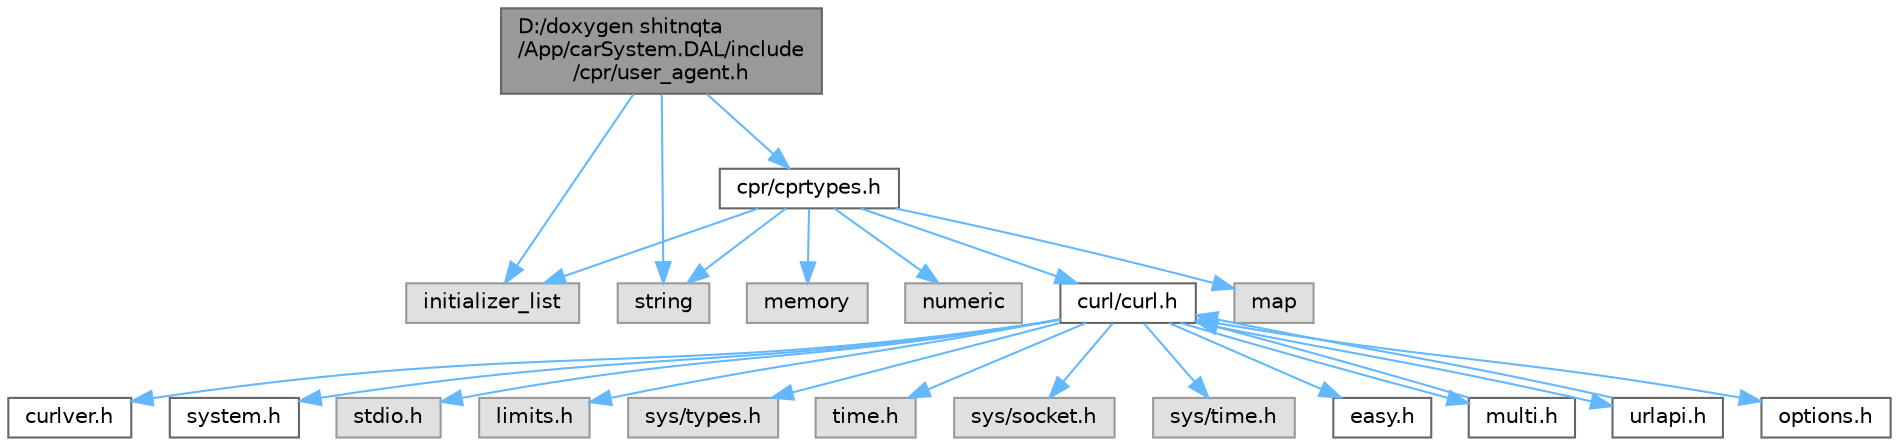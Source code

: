 digraph "D:/doxygen shitnqta/App/carSystem.DAL/include/cpr/user_agent.h"
{
 // INTERACTIVE_SVG=YES
 // LATEX_PDF_SIZE
  bgcolor="transparent";
  edge [fontname=Helvetica,fontsize=10,labelfontname=Helvetica,labelfontsize=10];
  node [fontname=Helvetica,fontsize=10,shape=box,height=0.2,width=0.4];
  Node1 [id="Node000001",label="D:/doxygen shitnqta\l/App/carSystem.DAL/include\l/cpr/user_agent.h",height=0.2,width=0.4,color="gray40", fillcolor="grey60", style="filled", fontcolor="black",tooltip=" "];
  Node1 -> Node2 [id="edge24_Node000001_Node000002",color="steelblue1",style="solid",tooltip=" "];
  Node2 [id="Node000002",label="initializer_list",height=0.2,width=0.4,color="grey60", fillcolor="#E0E0E0", style="filled",tooltip=" "];
  Node1 -> Node3 [id="edge25_Node000001_Node000003",color="steelblue1",style="solid",tooltip=" "];
  Node3 [id="Node000003",label="string",height=0.2,width=0.4,color="grey60", fillcolor="#E0E0E0", style="filled",tooltip=" "];
  Node1 -> Node4 [id="edge26_Node000001_Node000004",color="steelblue1",style="solid",tooltip=" "];
  Node4 [id="Node000004",label="cpr/cprtypes.h",height=0.2,width=0.4,color="grey40", fillcolor="white", style="filled",URL="$a00035.html",tooltip=" "];
  Node4 -> Node5 [id="edge27_Node000004_Node000005",color="steelblue1",style="solid",tooltip=" "];
  Node5 [id="Node000005",label="curl/curl.h",height=0.2,width=0.4,color="grey40", fillcolor="white", style="filled",URL="$a00113.html",tooltip=" "];
  Node5 -> Node6 [id="edge28_Node000005_Node000006",color="steelblue1",style="solid",tooltip=" "];
  Node6 [id="Node000006",label="curlver.h",height=0.2,width=0.4,color="grey40", fillcolor="white", style="filled",URL="$a00116.html",tooltip=" "];
  Node5 -> Node7 [id="edge29_Node000005_Node000007",color="steelblue1",style="solid",tooltip=" "];
  Node7 [id="Node000007",label="system.h",height=0.2,width=0.4,color="grey40", fillcolor="white", style="filled",URL="$a00134.html",tooltip=" "];
  Node5 -> Node8 [id="edge30_Node000005_Node000008",color="steelblue1",style="solid",tooltip=" "];
  Node8 [id="Node000008",label="stdio.h",height=0.2,width=0.4,color="grey60", fillcolor="#E0E0E0", style="filled",tooltip=" "];
  Node5 -> Node9 [id="edge31_Node000005_Node000009",color="steelblue1",style="solid",tooltip=" "];
  Node9 [id="Node000009",label="limits.h",height=0.2,width=0.4,color="grey60", fillcolor="#E0E0E0", style="filled",tooltip=" "];
  Node5 -> Node10 [id="edge32_Node000005_Node000010",color="steelblue1",style="solid",tooltip=" "];
  Node10 [id="Node000010",label="sys/types.h",height=0.2,width=0.4,color="grey60", fillcolor="#E0E0E0", style="filled",tooltip=" "];
  Node5 -> Node11 [id="edge33_Node000005_Node000011",color="steelblue1",style="solid",tooltip=" "];
  Node11 [id="Node000011",label="time.h",height=0.2,width=0.4,color="grey60", fillcolor="#E0E0E0", style="filled",tooltip=" "];
  Node5 -> Node12 [id="edge34_Node000005_Node000012",color="steelblue1",style="solid",tooltip=" "];
  Node12 [id="Node000012",label="sys/socket.h",height=0.2,width=0.4,color="grey60", fillcolor="#E0E0E0", style="filled",tooltip=" "];
  Node5 -> Node13 [id="edge35_Node000005_Node000013",color="steelblue1",style="solid",tooltip=" "];
  Node13 [id="Node000013",label="sys/time.h",height=0.2,width=0.4,color="grey60", fillcolor="#E0E0E0", style="filled",tooltip=" "];
  Node5 -> Node14 [id="edge36_Node000005_Node000014",color="steelblue1",style="solid",tooltip=" "];
  Node14 [id="Node000014",label="easy.h",height=0.2,width=0.4,color="grey40", fillcolor="white", style="filled",URL="$a00119.html",tooltip=" "];
  Node5 -> Node15 [id="edge37_Node000005_Node000015",color="steelblue1",style="solid",tooltip=" "];
  Node15 [id="Node000015",label="multi.h",height=0.2,width=0.4,color="grey40", fillcolor="white", style="filled",URL="$a00125.html",tooltip=" "];
  Node15 -> Node5 [id="edge38_Node000015_Node000005",color="steelblue1",style="solid",tooltip=" "];
  Node5 -> Node16 [id="edge39_Node000005_Node000016",color="steelblue1",style="solid",tooltip=" "];
  Node16 [id="Node000016",label="urlapi.h",height=0.2,width=0.4,color="grey40", fillcolor="white", style="filled",URL="$a00140.html",tooltip=" "];
  Node16 -> Node5 [id="edge40_Node000016_Node000005",color="steelblue1",style="solid",tooltip=" "];
  Node5 -> Node17 [id="edge41_Node000005_Node000017",color="steelblue1",style="solid",tooltip=" "];
  Node17 [id="Node000017",label="options.h",height=0.2,width=0.4,color="grey40", fillcolor="white", style="filled",URL="$a00128.html",tooltip=" "];
  Node4 -> Node2 [id="edge42_Node000004_Node000002",color="steelblue1",style="solid",tooltip=" "];
  Node4 -> Node18 [id="edge43_Node000004_Node000018",color="steelblue1",style="solid",tooltip=" "];
  Node18 [id="Node000018",label="map",height=0.2,width=0.4,color="grey60", fillcolor="#E0E0E0", style="filled",tooltip=" "];
  Node4 -> Node19 [id="edge44_Node000004_Node000019",color="steelblue1",style="solid",tooltip=" "];
  Node19 [id="Node000019",label="memory",height=0.2,width=0.4,color="grey60", fillcolor="#E0E0E0", style="filled",tooltip=" "];
  Node4 -> Node20 [id="edge45_Node000004_Node000020",color="steelblue1",style="solid",tooltip=" "];
  Node20 [id="Node000020",label="numeric",height=0.2,width=0.4,color="grey60", fillcolor="#E0E0E0", style="filled",tooltip=" "];
  Node4 -> Node3 [id="edge46_Node000004_Node000003",color="steelblue1",style="solid",tooltip=" "];
}
